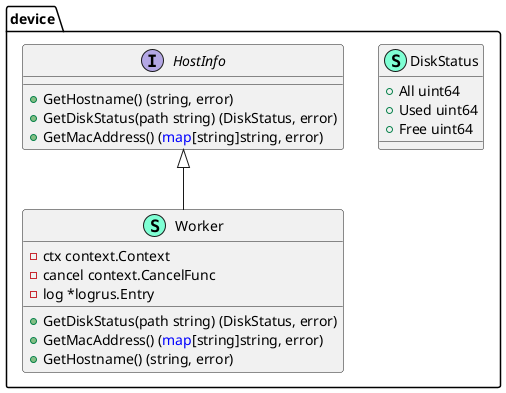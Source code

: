 @startuml
namespace device {
    class DiskStatus << (S,Aquamarine) >> {
        + All uint64
        + Used uint64
        + Free uint64

    }
    interface HostInfo  {
        + GetHostname() (string, error)
        + GetDiskStatus(path string) (DiskStatus, error)
        + GetMacAddress() (<font color=blue>map</font>[string]string, error)

    }
    class Worker << (S,Aquamarine) >> {
        - ctx context.Context
        - cancel context.CancelFunc
        - log *logrus.Entry

        + GetDiskStatus(path string) (DiskStatus, error)
        + GetMacAddress() (<font color=blue>map</font>[string]string, error)
        + GetHostname() (string, error)

    }
}

"device.HostInfo" <|-- "device.Worker"

@enduml
